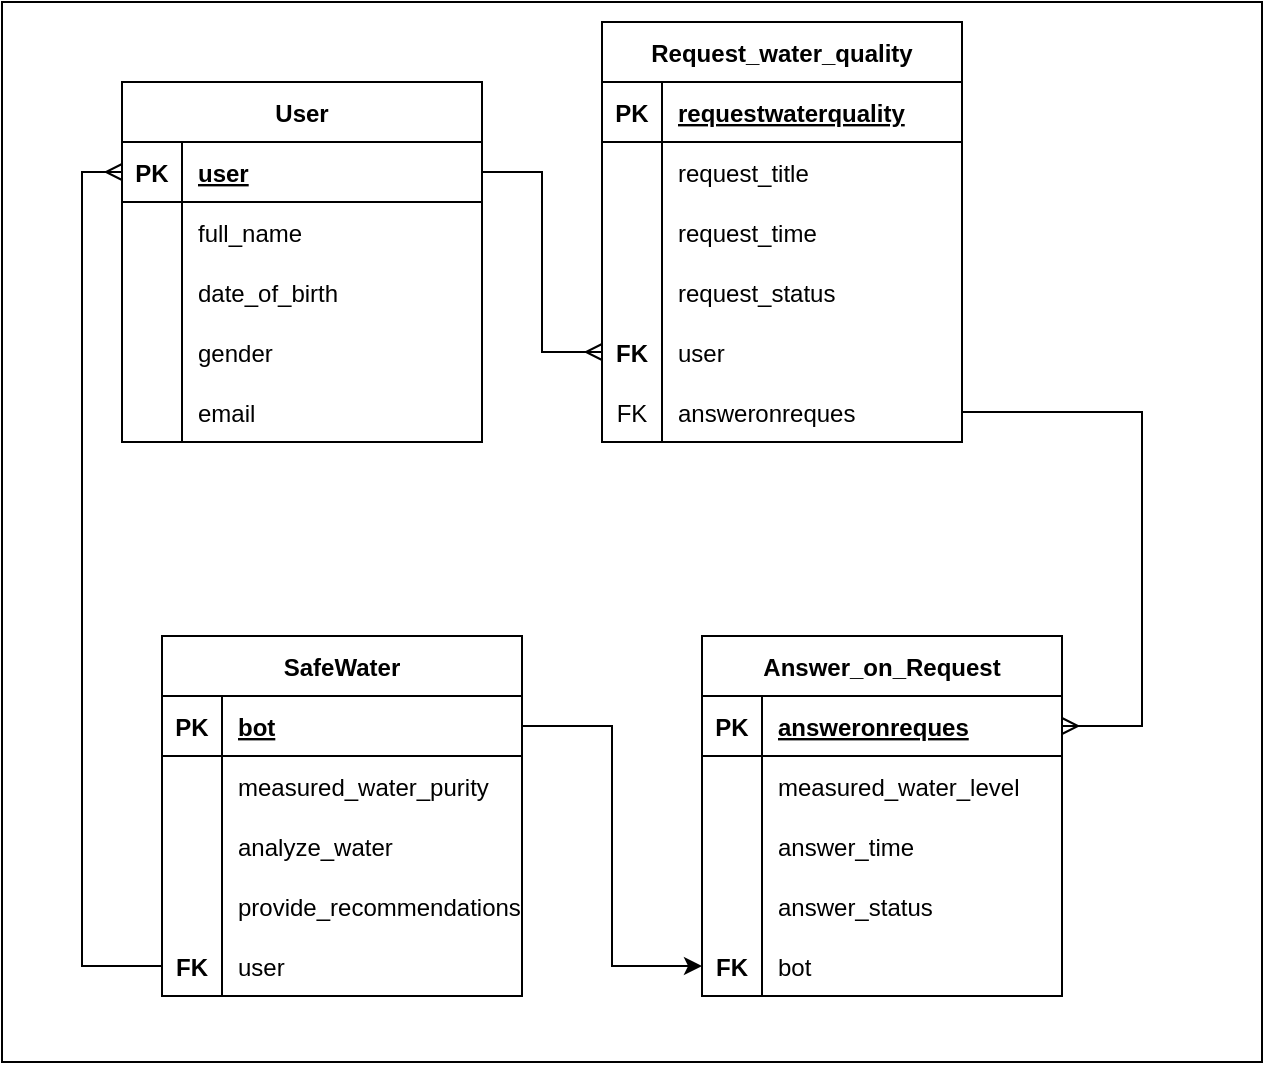 <mxfile version="22.0.0" type="device">
  <diagram name="Страница — 1" id="PBsCXd5WmThWlhP5KfTM">
    <mxGraphModel dx="1434" dy="1617" grid="1" gridSize="10" guides="1" tooltips="1" connect="1" arrows="1" fold="1" page="1" pageScale="1" pageWidth="1169" pageHeight="827" math="0" shadow="0">
      <root>
        <mxCell id="0" />
        <mxCell id="1" parent="0" />
        <mxCell id="3SEpOaOU_BPswneahcGI-242" value="" style="rounded=0;whiteSpace=wrap;html=1;" parent="1" vertex="1">
          <mxGeometry y="-820" width="630" height="530" as="geometry" />
        </mxCell>
        <mxCell id="3SEpOaOU_BPswneahcGI-46" value="User" style="shape=table;startSize=30;container=1;collapsible=1;childLayout=tableLayout;fixedRows=1;rowLines=0;fontStyle=1;align=center;resizeLast=1;" parent="1" vertex="1">
          <mxGeometry x="60" y="-780" width="180" height="180" as="geometry" />
        </mxCell>
        <mxCell id="3SEpOaOU_BPswneahcGI-47" value="" style="shape=partialRectangle;collapsible=0;dropTarget=0;pointerEvents=0;fillColor=none;top=0;left=0;bottom=1;right=0;points=[[0,0.5],[1,0.5]];portConstraint=eastwest;" parent="3SEpOaOU_BPswneahcGI-46" vertex="1">
          <mxGeometry y="30" width="180" height="30" as="geometry" />
        </mxCell>
        <mxCell id="3SEpOaOU_BPswneahcGI-48" value="PK" style="shape=partialRectangle;connectable=0;fillColor=none;top=0;left=0;bottom=0;right=0;fontStyle=1;overflow=hidden;" parent="3SEpOaOU_BPswneahcGI-47" vertex="1">
          <mxGeometry width="30" height="30" as="geometry">
            <mxRectangle width="30" height="30" as="alternateBounds" />
          </mxGeometry>
        </mxCell>
        <mxCell id="3SEpOaOU_BPswneahcGI-49" value="user" style="shape=partialRectangle;connectable=0;fillColor=none;top=0;left=0;bottom=0;right=0;align=left;spacingLeft=6;fontStyle=5;overflow=hidden;" parent="3SEpOaOU_BPswneahcGI-47" vertex="1">
          <mxGeometry x="30" width="150" height="30" as="geometry">
            <mxRectangle width="150" height="30" as="alternateBounds" />
          </mxGeometry>
        </mxCell>
        <mxCell id="3SEpOaOU_BPswneahcGI-50" value="" style="shape=partialRectangle;collapsible=0;dropTarget=0;pointerEvents=0;fillColor=none;top=0;left=0;bottom=0;right=0;points=[[0,0.5],[1,0.5]];portConstraint=eastwest;" parent="3SEpOaOU_BPswneahcGI-46" vertex="1">
          <mxGeometry y="60" width="180" height="30" as="geometry" />
        </mxCell>
        <mxCell id="3SEpOaOU_BPswneahcGI-51" value="" style="shape=partialRectangle;connectable=0;fillColor=none;top=0;left=0;bottom=0;right=0;editable=1;overflow=hidden;" parent="3SEpOaOU_BPswneahcGI-50" vertex="1">
          <mxGeometry width="30" height="30" as="geometry">
            <mxRectangle width="30" height="30" as="alternateBounds" />
          </mxGeometry>
        </mxCell>
        <mxCell id="3SEpOaOU_BPswneahcGI-52" value="full_name" style="shape=partialRectangle;connectable=0;fillColor=none;top=0;left=0;bottom=0;right=0;align=left;spacingLeft=6;overflow=hidden;" parent="3SEpOaOU_BPswneahcGI-50" vertex="1">
          <mxGeometry x="30" width="150" height="30" as="geometry">
            <mxRectangle width="150" height="30" as="alternateBounds" />
          </mxGeometry>
        </mxCell>
        <mxCell id="3SEpOaOU_BPswneahcGI-53" value="" style="shape=partialRectangle;collapsible=0;dropTarget=0;pointerEvents=0;fillColor=none;top=0;left=0;bottom=0;right=0;points=[[0,0.5],[1,0.5]];portConstraint=eastwest;" parent="3SEpOaOU_BPswneahcGI-46" vertex="1">
          <mxGeometry y="90" width="180" height="30" as="geometry" />
        </mxCell>
        <mxCell id="3SEpOaOU_BPswneahcGI-54" value="" style="shape=partialRectangle;connectable=0;fillColor=none;top=0;left=0;bottom=0;right=0;editable=1;overflow=hidden;fontStyle=1" parent="3SEpOaOU_BPswneahcGI-53" vertex="1">
          <mxGeometry width="30" height="30" as="geometry">
            <mxRectangle width="30" height="30" as="alternateBounds" />
          </mxGeometry>
        </mxCell>
        <mxCell id="3SEpOaOU_BPswneahcGI-55" value="date_of_birth" style="shape=partialRectangle;connectable=0;fillColor=none;top=0;left=0;bottom=0;right=0;align=left;spacingLeft=6;overflow=hidden;" parent="3SEpOaOU_BPswneahcGI-53" vertex="1">
          <mxGeometry x="30" width="150" height="30" as="geometry">
            <mxRectangle width="150" height="30" as="alternateBounds" />
          </mxGeometry>
        </mxCell>
        <mxCell id="3SEpOaOU_BPswneahcGI-56" value="" style="shape=partialRectangle;collapsible=0;dropTarget=0;pointerEvents=0;fillColor=none;top=0;left=0;bottom=0;right=0;points=[[0,0.5],[1,0.5]];portConstraint=eastwest;" parent="3SEpOaOU_BPswneahcGI-46" vertex="1">
          <mxGeometry y="120" width="180" height="30" as="geometry" />
        </mxCell>
        <mxCell id="3SEpOaOU_BPswneahcGI-57" value="" style="shape=partialRectangle;connectable=0;fillColor=none;top=0;left=0;bottom=0;right=0;editable=1;overflow=hidden;fontStyle=1" parent="3SEpOaOU_BPswneahcGI-56" vertex="1">
          <mxGeometry width="30" height="30" as="geometry">
            <mxRectangle width="30" height="30" as="alternateBounds" />
          </mxGeometry>
        </mxCell>
        <mxCell id="3SEpOaOU_BPswneahcGI-58" value="gender" style="shape=partialRectangle;connectable=0;fillColor=none;top=0;left=0;bottom=0;right=0;align=left;spacingLeft=6;overflow=hidden;" parent="3SEpOaOU_BPswneahcGI-56" vertex="1">
          <mxGeometry x="30" width="150" height="30" as="geometry">
            <mxRectangle width="150" height="30" as="alternateBounds" />
          </mxGeometry>
        </mxCell>
        <mxCell id="I8bGM_1L3u9yay8RhePR-1" value="" style="shape=partialRectangle;collapsible=0;dropTarget=0;pointerEvents=0;fillColor=none;top=0;left=0;bottom=0;right=0;points=[[0,0.5],[1,0.5]];portConstraint=eastwest;" parent="3SEpOaOU_BPswneahcGI-46" vertex="1">
          <mxGeometry y="150" width="180" height="30" as="geometry" />
        </mxCell>
        <mxCell id="I8bGM_1L3u9yay8RhePR-2" value="" style="shape=partialRectangle;connectable=0;fillColor=none;top=0;left=0;bottom=0;right=0;editable=1;overflow=hidden;fontStyle=1" parent="I8bGM_1L3u9yay8RhePR-1" vertex="1">
          <mxGeometry width="30" height="30" as="geometry">
            <mxRectangle width="30" height="30" as="alternateBounds" />
          </mxGeometry>
        </mxCell>
        <mxCell id="I8bGM_1L3u9yay8RhePR-3" value="email" style="shape=partialRectangle;connectable=0;fillColor=none;top=0;left=0;bottom=0;right=0;align=left;spacingLeft=6;overflow=hidden;" parent="I8bGM_1L3u9yay8RhePR-1" vertex="1">
          <mxGeometry x="30" width="150" height="30" as="geometry">
            <mxRectangle width="150" height="30" as="alternateBounds" />
          </mxGeometry>
        </mxCell>
        <mxCell id="3SEpOaOU_BPswneahcGI-110" value="SafeWater" style="shape=table;startSize=30;container=1;collapsible=1;childLayout=tableLayout;fixedRows=1;rowLines=0;fontStyle=1;align=center;resizeLast=1;" parent="1" vertex="1">
          <mxGeometry x="80" y="-503" width="180" height="180" as="geometry" />
        </mxCell>
        <mxCell id="3SEpOaOU_BPswneahcGI-111" value="" style="shape=partialRectangle;collapsible=0;dropTarget=0;pointerEvents=0;fillColor=none;top=0;left=0;bottom=1;right=0;points=[[0,0.5],[1,0.5]];portConstraint=eastwest;" parent="3SEpOaOU_BPswneahcGI-110" vertex="1">
          <mxGeometry y="30" width="180" height="30" as="geometry" />
        </mxCell>
        <mxCell id="3SEpOaOU_BPswneahcGI-112" value="PK" style="shape=partialRectangle;connectable=0;fillColor=none;top=0;left=0;bottom=0;right=0;fontStyle=1;overflow=hidden;" parent="3SEpOaOU_BPswneahcGI-111" vertex="1">
          <mxGeometry width="30" height="30" as="geometry">
            <mxRectangle width="30" height="30" as="alternateBounds" />
          </mxGeometry>
        </mxCell>
        <mxCell id="3SEpOaOU_BPswneahcGI-113" value="bot" style="shape=partialRectangle;connectable=0;fillColor=none;top=0;left=0;bottom=0;right=0;align=left;spacingLeft=6;fontStyle=5;overflow=hidden;" parent="3SEpOaOU_BPswneahcGI-111" vertex="1">
          <mxGeometry x="30" width="150" height="30" as="geometry">
            <mxRectangle width="150" height="30" as="alternateBounds" />
          </mxGeometry>
        </mxCell>
        <mxCell id="3SEpOaOU_BPswneahcGI-114" value="" style="shape=partialRectangle;collapsible=0;dropTarget=0;pointerEvents=0;fillColor=none;top=0;left=0;bottom=0;right=0;points=[[0,0.5],[1,0.5]];portConstraint=eastwest;" parent="3SEpOaOU_BPswneahcGI-110" vertex="1">
          <mxGeometry y="60" width="180" height="30" as="geometry" />
        </mxCell>
        <mxCell id="3SEpOaOU_BPswneahcGI-115" value="" style="shape=partialRectangle;connectable=0;fillColor=none;top=0;left=0;bottom=0;right=0;editable=1;overflow=hidden;" parent="3SEpOaOU_BPswneahcGI-114" vertex="1">
          <mxGeometry width="30" height="30" as="geometry">
            <mxRectangle width="30" height="30" as="alternateBounds" />
          </mxGeometry>
        </mxCell>
        <mxCell id="3SEpOaOU_BPswneahcGI-116" value="measured_water_purity" style="shape=partialRectangle;connectable=0;fillColor=none;top=0;left=0;bottom=0;right=0;align=left;spacingLeft=6;overflow=hidden;" parent="3SEpOaOU_BPswneahcGI-114" vertex="1">
          <mxGeometry x="30" width="150" height="30" as="geometry">
            <mxRectangle width="150" height="30" as="alternateBounds" />
          </mxGeometry>
        </mxCell>
        <mxCell id="3SEpOaOU_BPswneahcGI-117" value="" style="shape=partialRectangle;collapsible=0;dropTarget=0;pointerEvents=0;fillColor=none;top=0;left=0;bottom=0;right=0;points=[[0,0.5],[1,0.5]];portConstraint=eastwest;" parent="3SEpOaOU_BPswneahcGI-110" vertex="1">
          <mxGeometry y="90" width="180" height="30" as="geometry" />
        </mxCell>
        <mxCell id="3SEpOaOU_BPswneahcGI-118" value="" style="shape=partialRectangle;connectable=0;fillColor=none;top=0;left=0;bottom=0;right=0;editable=1;overflow=hidden;fontStyle=1" parent="3SEpOaOU_BPswneahcGI-117" vertex="1">
          <mxGeometry width="30" height="30" as="geometry">
            <mxRectangle width="30" height="30" as="alternateBounds" />
          </mxGeometry>
        </mxCell>
        <mxCell id="3SEpOaOU_BPswneahcGI-119" value="analyze_water" style="shape=partialRectangle;connectable=0;fillColor=none;top=0;left=0;bottom=0;right=0;align=left;spacingLeft=6;overflow=hidden;" parent="3SEpOaOU_BPswneahcGI-117" vertex="1">
          <mxGeometry x="30" width="150" height="30" as="geometry">
            <mxRectangle width="150" height="30" as="alternateBounds" />
          </mxGeometry>
        </mxCell>
        <mxCell id="3SEpOaOU_BPswneahcGI-120" value="" style="shape=partialRectangle;collapsible=0;dropTarget=0;pointerEvents=0;fillColor=none;top=0;left=0;bottom=0;right=0;points=[[0,0.5],[1,0.5]];portConstraint=eastwest;" parent="3SEpOaOU_BPswneahcGI-110" vertex="1">
          <mxGeometry y="120" width="180" height="30" as="geometry" />
        </mxCell>
        <mxCell id="3SEpOaOU_BPswneahcGI-121" value="" style="shape=partialRectangle;connectable=0;fillColor=none;top=0;left=0;bottom=0;right=0;editable=1;overflow=hidden;" parent="3SEpOaOU_BPswneahcGI-120" vertex="1">
          <mxGeometry width="30" height="30" as="geometry">
            <mxRectangle width="30" height="30" as="alternateBounds" />
          </mxGeometry>
        </mxCell>
        <mxCell id="3SEpOaOU_BPswneahcGI-122" value="provide_recommendations" style="shape=partialRectangle;connectable=0;fillColor=none;top=0;left=0;bottom=0;right=0;align=left;spacingLeft=6;overflow=hidden;" parent="3SEpOaOU_BPswneahcGI-120" vertex="1">
          <mxGeometry x="30" width="150" height="30" as="geometry">
            <mxRectangle width="150" height="30" as="alternateBounds" />
          </mxGeometry>
        </mxCell>
        <mxCell id="I8bGM_1L3u9yay8RhePR-13" value="" style="shape=partialRectangle;collapsible=0;dropTarget=0;pointerEvents=0;fillColor=none;top=0;left=0;bottom=0;right=0;points=[[0,0.5],[1,0.5]];portConstraint=eastwest;" parent="3SEpOaOU_BPswneahcGI-110" vertex="1">
          <mxGeometry y="150" width="180" height="30" as="geometry" />
        </mxCell>
        <mxCell id="I8bGM_1L3u9yay8RhePR-14" value="FK" style="shape=partialRectangle;connectable=0;fillColor=none;top=0;left=0;bottom=0;right=0;editable=1;overflow=hidden;fontStyle=1" parent="I8bGM_1L3u9yay8RhePR-13" vertex="1">
          <mxGeometry width="30" height="30" as="geometry">
            <mxRectangle width="30" height="30" as="alternateBounds" />
          </mxGeometry>
        </mxCell>
        <mxCell id="I8bGM_1L3u9yay8RhePR-15" value="user" style="shape=partialRectangle;connectable=0;fillColor=none;top=0;left=0;bottom=0;right=0;align=left;spacingLeft=6;overflow=hidden;" parent="I8bGM_1L3u9yay8RhePR-13" vertex="1">
          <mxGeometry x="30" width="150" height="30" as="geometry">
            <mxRectangle width="150" height="30" as="alternateBounds" />
          </mxGeometry>
        </mxCell>
        <mxCell id="3SEpOaOU_BPswneahcGI-129" value="Request_water_quality" style="shape=table;startSize=30;container=1;collapsible=1;childLayout=tableLayout;fixedRows=1;rowLines=0;fontStyle=1;align=center;resizeLast=1;" parent="1" vertex="1">
          <mxGeometry x="300" y="-810" width="180" height="210" as="geometry" />
        </mxCell>
        <mxCell id="3SEpOaOU_BPswneahcGI-130" value="" style="shape=partialRectangle;collapsible=0;dropTarget=0;pointerEvents=0;fillColor=none;top=0;left=0;bottom=1;right=0;points=[[0,0.5],[1,0.5]];portConstraint=eastwest;" parent="3SEpOaOU_BPswneahcGI-129" vertex="1">
          <mxGeometry y="30" width="180" height="30" as="geometry" />
        </mxCell>
        <mxCell id="3SEpOaOU_BPswneahcGI-131" value="PK" style="shape=partialRectangle;connectable=0;fillColor=none;top=0;left=0;bottom=0;right=0;fontStyle=1;overflow=hidden;" parent="3SEpOaOU_BPswneahcGI-130" vertex="1">
          <mxGeometry width="30" height="30" as="geometry">
            <mxRectangle width="30" height="30" as="alternateBounds" />
          </mxGeometry>
        </mxCell>
        <mxCell id="3SEpOaOU_BPswneahcGI-132" value="requestwaterquality" style="shape=partialRectangle;connectable=0;fillColor=none;top=0;left=0;bottom=0;right=0;align=left;spacingLeft=6;fontStyle=5;overflow=hidden;" parent="3SEpOaOU_BPswneahcGI-130" vertex="1">
          <mxGeometry x="30" width="150" height="30" as="geometry">
            <mxRectangle width="150" height="30" as="alternateBounds" />
          </mxGeometry>
        </mxCell>
        <mxCell id="3SEpOaOU_BPswneahcGI-133" value="" style="shape=partialRectangle;collapsible=0;dropTarget=0;pointerEvents=0;fillColor=none;top=0;left=0;bottom=0;right=0;points=[[0,0.5],[1,0.5]];portConstraint=eastwest;" parent="3SEpOaOU_BPswneahcGI-129" vertex="1">
          <mxGeometry y="60" width="180" height="30" as="geometry" />
        </mxCell>
        <mxCell id="3SEpOaOU_BPswneahcGI-134" value="" style="shape=partialRectangle;connectable=0;fillColor=none;top=0;left=0;bottom=0;right=0;editable=1;overflow=hidden;" parent="3SEpOaOU_BPswneahcGI-133" vertex="1">
          <mxGeometry width="30" height="30" as="geometry">
            <mxRectangle width="30" height="30" as="alternateBounds" />
          </mxGeometry>
        </mxCell>
        <mxCell id="3SEpOaOU_BPswneahcGI-135" value="request_title" style="shape=partialRectangle;connectable=0;fillColor=none;top=0;left=0;bottom=0;right=0;align=left;spacingLeft=6;overflow=hidden;" parent="3SEpOaOU_BPswneahcGI-133" vertex="1">
          <mxGeometry x="30" width="150" height="30" as="geometry">
            <mxRectangle width="150" height="30" as="alternateBounds" />
          </mxGeometry>
        </mxCell>
        <mxCell id="3SEpOaOU_BPswneahcGI-136" value="" style="shape=partialRectangle;collapsible=0;dropTarget=0;pointerEvents=0;fillColor=none;top=0;left=0;bottom=0;right=0;points=[[0,0.5],[1,0.5]];portConstraint=eastwest;" parent="3SEpOaOU_BPswneahcGI-129" vertex="1">
          <mxGeometry y="90" width="180" height="30" as="geometry" />
        </mxCell>
        <mxCell id="3SEpOaOU_BPswneahcGI-137" value="" style="shape=partialRectangle;connectable=0;fillColor=none;top=0;left=0;bottom=0;right=0;editable=1;overflow=hidden;fontStyle=1" parent="3SEpOaOU_BPswneahcGI-136" vertex="1">
          <mxGeometry width="30" height="30" as="geometry">
            <mxRectangle width="30" height="30" as="alternateBounds" />
          </mxGeometry>
        </mxCell>
        <mxCell id="3SEpOaOU_BPswneahcGI-138" value="request_time" style="shape=partialRectangle;connectable=0;fillColor=none;top=0;left=0;bottom=0;right=0;align=left;spacingLeft=6;overflow=hidden;" parent="3SEpOaOU_BPswneahcGI-136" vertex="1">
          <mxGeometry x="30" width="150" height="30" as="geometry">
            <mxRectangle width="150" height="30" as="alternateBounds" />
          </mxGeometry>
        </mxCell>
        <mxCell id="3SEpOaOU_BPswneahcGI-139" value="" style="shape=partialRectangle;collapsible=0;dropTarget=0;pointerEvents=0;fillColor=none;top=0;left=0;bottom=0;right=0;points=[[0,0.5],[1,0.5]];portConstraint=eastwest;" parent="3SEpOaOU_BPswneahcGI-129" vertex="1">
          <mxGeometry y="120" width="180" height="30" as="geometry" />
        </mxCell>
        <mxCell id="3SEpOaOU_BPswneahcGI-140" value="" style="shape=partialRectangle;connectable=0;fillColor=none;top=0;left=0;bottom=0;right=0;editable=1;overflow=hidden;fontStyle=1" parent="3SEpOaOU_BPswneahcGI-139" vertex="1">
          <mxGeometry width="30" height="30" as="geometry">
            <mxRectangle width="30" height="30" as="alternateBounds" />
          </mxGeometry>
        </mxCell>
        <mxCell id="3SEpOaOU_BPswneahcGI-141" value="request_status" style="shape=partialRectangle;connectable=0;fillColor=none;top=0;left=0;bottom=0;right=0;align=left;spacingLeft=6;overflow=hidden;" parent="3SEpOaOU_BPswneahcGI-139" vertex="1">
          <mxGeometry x="30" width="150" height="30" as="geometry">
            <mxRectangle width="150" height="30" as="alternateBounds" />
          </mxGeometry>
        </mxCell>
        <mxCell id="3SEpOaOU_BPswneahcGI-171" value="" style="shape=partialRectangle;collapsible=0;dropTarget=0;pointerEvents=0;fillColor=none;top=0;left=0;bottom=0;right=0;points=[[0,0.5],[1,0.5]];portConstraint=eastwest;" parent="3SEpOaOU_BPswneahcGI-129" vertex="1">
          <mxGeometry y="150" width="180" height="30" as="geometry" />
        </mxCell>
        <mxCell id="3SEpOaOU_BPswneahcGI-172" value="FK" style="shape=partialRectangle;connectable=0;fillColor=none;top=0;left=0;bottom=0;right=0;editable=1;overflow=hidden;fontStyle=1" parent="3SEpOaOU_BPswneahcGI-171" vertex="1">
          <mxGeometry width="30" height="30" as="geometry">
            <mxRectangle width="30" height="30" as="alternateBounds" />
          </mxGeometry>
        </mxCell>
        <mxCell id="3SEpOaOU_BPswneahcGI-173" value="user" style="shape=partialRectangle;connectable=0;fillColor=none;top=0;left=0;bottom=0;right=0;align=left;spacingLeft=6;overflow=hidden;" parent="3SEpOaOU_BPswneahcGI-171" vertex="1">
          <mxGeometry x="30" width="150" height="30" as="geometry">
            <mxRectangle width="150" height="30" as="alternateBounds" />
          </mxGeometry>
        </mxCell>
        <mxCell id="I8bGM_1L3u9yay8RhePR-4" value="" style="shape=partialRectangle;collapsible=0;dropTarget=0;pointerEvents=0;fillColor=none;top=0;left=0;bottom=0;right=0;points=[[0,0.5],[1,0.5]];portConstraint=eastwest;" parent="3SEpOaOU_BPswneahcGI-129" vertex="1">
          <mxGeometry y="180" width="180" height="30" as="geometry" />
        </mxCell>
        <mxCell id="I8bGM_1L3u9yay8RhePR-5" value="FK" style="shape=partialRectangle;connectable=0;fillColor=none;top=0;left=0;bottom=0;right=0;editable=1;overflow=hidden;" parent="I8bGM_1L3u9yay8RhePR-4" vertex="1">
          <mxGeometry width="30" height="30" as="geometry">
            <mxRectangle width="30" height="30" as="alternateBounds" />
          </mxGeometry>
        </mxCell>
        <mxCell id="I8bGM_1L3u9yay8RhePR-6" value="answeronreques" style="shape=partialRectangle;connectable=0;fillColor=none;top=0;left=0;bottom=0;right=0;align=left;spacingLeft=6;overflow=hidden;" parent="I8bGM_1L3u9yay8RhePR-4" vertex="1">
          <mxGeometry x="30" width="150" height="30" as="geometry">
            <mxRectangle width="150" height="30" as="alternateBounds" />
          </mxGeometry>
        </mxCell>
        <mxCell id="3SEpOaOU_BPswneahcGI-174" value="Answer_on_Request" style="shape=table;startSize=30;container=1;collapsible=1;childLayout=tableLayout;fixedRows=1;rowLines=0;fontStyle=1;align=center;resizeLast=1;" parent="1" vertex="1">
          <mxGeometry x="350" y="-503" width="180" height="180" as="geometry" />
        </mxCell>
        <mxCell id="3SEpOaOU_BPswneahcGI-175" value="" style="shape=partialRectangle;collapsible=0;dropTarget=0;pointerEvents=0;fillColor=none;top=0;left=0;bottom=1;right=0;points=[[0,0.5],[1,0.5]];portConstraint=eastwest;" parent="3SEpOaOU_BPswneahcGI-174" vertex="1">
          <mxGeometry y="30" width="180" height="30" as="geometry" />
        </mxCell>
        <mxCell id="3SEpOaOU_BPswneahcGI-176" value="PK" style="shape=partialRectangle;connectable=0;fillColor=none;top=0;left=0;bottom=0;right=0;fontStyle=1;overflow=hidden;" parent="3SEpOaOU_BPswneahcGI-175" vertex="1">
          <mxGeometry width="30" height="30" as="geometry">
            <mxRectangle width="30" height="30" as="alternateBounds" />
          </mxGeometry>
        </mxCell>
        <mxCell id="3SEpOaOU_BPswneahcGI-177" value="answeronreques" style="shape=partialRectangle;connectable=0;fillColor=none;top=0;left=0;bottom=0;right=0;align=left;spacingLeft=6;fontStyle=5;overflow=hidden;" parent="3SEpOaOU_BPswneahcGI-175" vertex="1">
          <mxGeometry x="30" width="150" height="30" as="geometry">
            <mxRectangle width="150" height="30" as="alternateBounds" />
          </mxGeometry>
        </mxCell>
        <mxCell id="3SEpOaOU_BPswneahcGI-178" value="" style="shape=partialRectangle;collapsible=0;dropTarget=0;pointerEvents=0;fillColor=none;top=0;left=0;bottom=0;right=0;points=[[0,0.5],[1,0.5]];portConstraint=eastwest;" parent="3SEpOaOU_BPswneahcGI-174" vertex="1">
          <mxGeometry y="60" width="180" height="30" as="geometry" />
        </mxCell>
        <mxCell id="3SEpOaOU_BPswneahcGI-179" value="" style="shape=partialRectangle;connectable=0;fillColor=none;top=0;left=0;bottom=0;right=0;editable=1;overflow=hidden;" parent="3SEpOaOU_BPswneahcGI-178" vertex="1">
          <mxGeometry width="30" height="30" as="geometry">
            <mxRectangle width="30" height="30" as="alternateBounds" />
          </mxGeometry>
        </mxCell>
        <mxCell id="3SEpOaOU_BPswneahcGI-180" value="measured_water_level" style="shape=partialRectangle;connectable=0;fillColor=none;top=0;left=0;bottom=0;right=0;align=left;spacingLeft=6;overflow=hidden;" parent="3SEpOaOU_BPswneahcGI-178" vertex="1">
          <mxGeometry x="30" width="150" height="30" as="geometry">
            <mxRectangle width="150" height="30" as="alternateBounds" />
          </mxGeometry>
        </mxCell>
        <mxCell id="3SEpOaOU_BPswneahcGI-181" value="" style="shape=partialRectangle;collapsible=0;dropTarget=0;pointerEvents=0;fillColor=none;top=0;left=0;bottom=0;right=0;points=[[0,0.5],[1,0.5]];portConstraint=eastwest;" parent="3SEpOaOU_BPswneahcGI-174" vertex="1">
          <mxGeometry y="90" width="180" height="30" as="geometry" />
        </mxCell>
        <mxCell id="3SEpOaOU_BPswneahcGI-182" value="" style="shape=partialRectangle;connectable=0;fillColor=none;top=0;left=0;bottom=0;right=0;editable=1;overflow=hidden;fontStyle=1" parent="3SEpOaOU_BPswneahcGI-181" vertex="1">
          <mxGeometry width="30" height="30" as="geometry">
            <mxRectangle width="30" height="30" as="alternateBounds" />
          </mxGeometry>
        </mxCell>
        <mxCell id="3SEpOaOU_BPswneahcGI-183" value="answer_time" style="shape=partialRectangle;connectable=0;fillColor=none;top=0;left=0;bottom=0;right=0;align=left;spacingLeft=6;overflow=hidden;" parent="3SEpOaOU_BPswneahcGI-181" vertex="1">
          <mxGeometry x="30" width="150" height="30" as="geometry">
            <mxRectangle width="150" height="30" as="alternateBounds" />
          </mxGeometry>
        </mxCell>
        <mxCell id="3SEpOaOU_BPswneahcGI-187" value="" style="shape=partialRectangle;collapsible=0;dropTarget=0;pointerEvents=0;fillColor=none;top=0;left=0;bottom=0;right=0;points=[[0,0.5],[1,0.5]];portConstraint=eastwest;" parent="3SEpOaOU_BPswneahcGI-174" vertex="1">
          <mxGeometry y="120" width="180" height="30" as="geometry" />
        </mxCell>
        <mxCell id="3SEpOaOU_BPswneahcGI-188" value="" style="shape=partialRectangle;connectable=0;fillColor=none;top=0;left=0;bottom=0;right=0;editable=1;overflow=hidden;fontStyle=1" parent="3SEpOaOU_BPswneahcGI-187" vertex="1">
          <mxGeometry width="30" height="30" as="geometry">
            <mxRectangle width="30" height="30" as="alternateBounds" />
          </mxGeometry>
        </mxCell>
        <mxCell id="3SEpOaOU_BPswneahcGI-189" value="answer_status" style="shape=partialRectangle;connectable=0;fillColor=none;top=0;left=0;bottom=0;right=0;align=left;spacingLeft=6;overflow=hidden;" parent="3SEpOaOU_BPswneahcGI-187" vertex="1">
          <mxGeometry x="30" width="150" height="30" as="geometry">
            <mxRectangle width="150" height="30" as="alternateBounds" />
          </mxGeometry>
        </mxCell>
        <mxCell id="6tSy8G0uFoil-sSPwVQC-14" value="" style="shape=partialRectangle;collapsible=0;dropTarget=0;pointerEvents=0;fillColor=none;top=0;left=0;bottom=0;right=0;points=[[0,0.5],[1,0.5]];portConstraint=eastwest;" parent="3SEpOaOU_BPswneahcGI-174" vertex="1">
          <mxGeometry y="150" width="180" height="30" as="geometry" />
        </mxCell>
        <mxCell id="6tSy8G0uFoil-sSPwVQC-15" value="FK" style="shape=partialRectangle;connectable=0;fillColor=none;top=0;left=0;bottom=0;right=0;editable=1;overflow=hidden;fontStyle=1" parent="6tSy8G0uFoil-sSPwVQC-14" vertex="1">
          <mxGeometry width="30" height="30" as="geometry">
            <mxRectangle width="30" height="30" as="alternateBounds" />
          </mxGeometry>
        </mxCell>
        <mxCell id="6tSy8G0uFoil-sSPwVQC-16" value="bot" style="shape=partialRectangle;connectable=0;fillColor=none;top=0;left=0;bottom=0;right=0;align=left;spacingLeft=6;overflow=hidden;" parent="6tSy8G0uFoil-sSPwVQC-14" vertex="1">
          <mxGeometry x="30" width="150" height="30" as="geometry">
            <mxRectangle width="150" height="30" as="alternateBounds" />
          </mxGeometry>
        </mxCell>
        <mxCell id="3SEpOaOU_BPswneahcGI-237" style="edgeStyle=orthogonalEdgeStyle;rounded=0;orthogonalLoop=1;jettySize=auto;html=1;exitX=1;exitY=0.5;exitDx=0;exitDy=0;entryX=0;entryY=0.5;entryDx=0;entryDy=0;endArrow=ERmany;endFill=0;" parent="1" source="3SEpOaOU_BPswneahcGI-47" target="3SEpOaOU_BPswneahcGI-171" edge="1">
          <mxGeometry relative="1" as="geometry" />
        </mxCell>
        <mxCell id="3SEpOaOU_BPswneahcGI-239" style="edgeStyle=orthogonalEdgeStyle;rounded=0;orthogonalLoop=1;jettySize=auto;html=1;exitX=1;exitY=0.5;exitDx=0;exitDy=0;endArrow=ERmany;endFill=0;entryX=1;entryY=0.5;entryDx=0;entryDy=0;" parent="1" source="I8bGM_1L3u9yay8RhePR-4" target="3SEpOaOU_BPswneahcGI-175" edge="1">
          <mxGeometry relative="1" as="geometry">
            <mxPoint x="690" y="-465" as="targetPoint" />
            <Array as="points">
              <mxPoint x="570" y="-615" />
              <mxPoint x="570" y="-458" />
            </Array>
          </mxGeometry>
        </mxCell>
        <mxCell id="I8bGM_1L3u9yay8RhePR-19" style="edgeStyle=orthogonalEdgeStyle;rounded=0;orthogonalLoop=1;jettySize=auto;html=1;entryX=0;entryY=0.5;entryDx=0;entryDy=0;exitX=1;exitY=0.5;exitDx=0;exitDy=0;" parent="1" source="3SEpOaOU_BPswneahcGI-111" target="6tSy8G0uFoil-sSPwVQC-14" edge="1">
          <mxGeometry relative="1" as="geometry" />
        </mxCell>
        <mxCell id="I8bGM_1L3u9yay8RhePR-20" value="" style="edgeStyle=elbowEdgeStyle;fontSize=12;html=1;endArrow=ERmany;rounded=0;entryX=0;entryY=0.5;entryDx=0;entryDy=0;exitX=0;exitY=0.5;exitDx=0;exitDy=0;startArrow=none;startFill=0;" parent="1" source="I8bGM_1L3u9yay8RhePR-13" target="3SEpOaOU_BPswneahcGI-47" edge="1">
          <mxGeometry width="100" height="100" relative="1" as="geometry">
            <mxPoint x="240" y="-725" as="sourcePoint" />
            <mxPoint x="310" y="-705" as="targetPoint" />
            <Array as="points">
              <mxPoint x="40" y="-400" />
            </Array>
          </mxGeometry>
        </mxCell>
      </root>
    </mxGraphModel>
  </diagram>
</mxfile>
